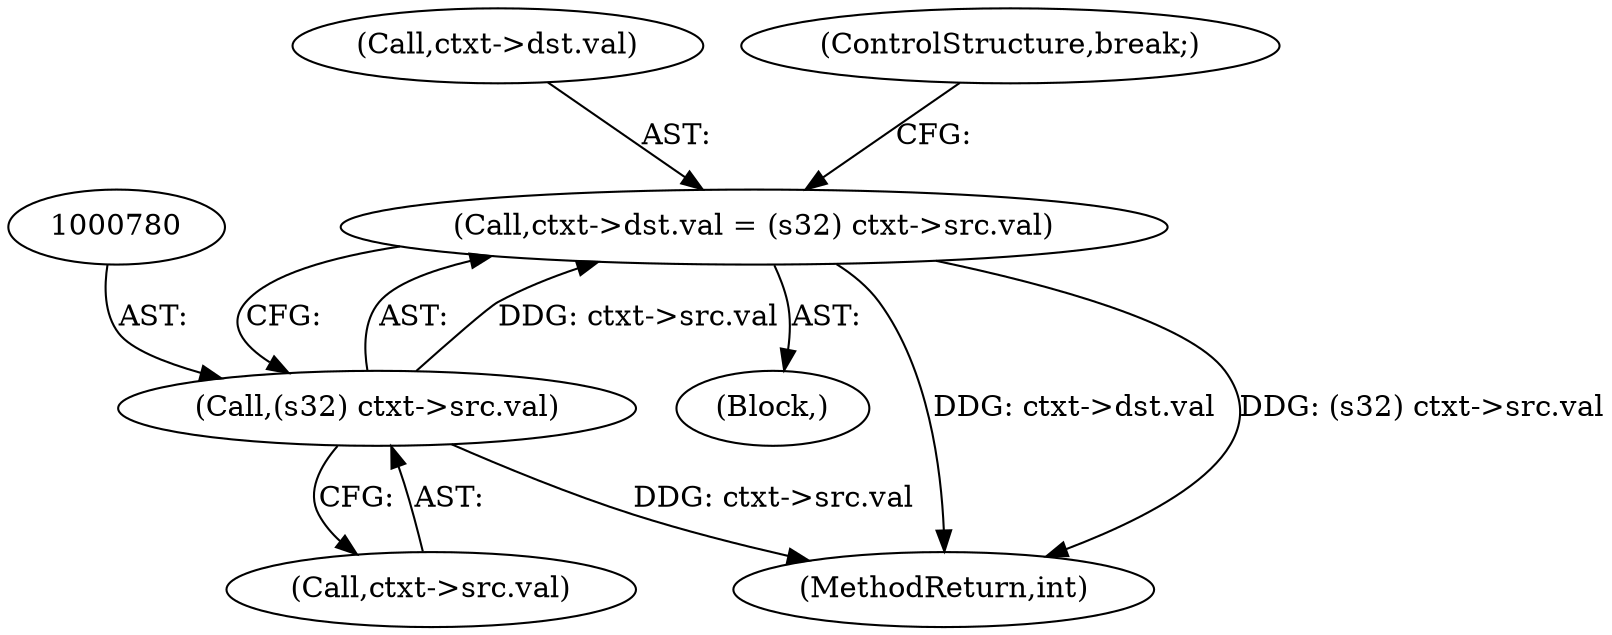 digraph "0_linux_234f3ce485d54017f15cf5e0699cff4100121601_8@pointer" {
"1000773" [label="(Call,ctxt->dst.val = (s32) ctxt->src.val)"];
"1000779" [label="(Call,(s32) ctxt->src.val)"];
"1000773" [label="(Call,ctxt->dst.val = (s32) ctxt->src.val)"];
"1000764" [label="(Block,)"];
"1000774" [label="(Call,ctxt->dst.val)"];
"1000786" [label="(ControlStructure,break;)"];
"1000781" [label="(Call,ctxt->src.val)"];
"1000779" [label="(Call,(s32) ctxt->src.val)"];
"1001480" [label="(MethodReturn,int)"];
"1000773" -> "1000764"  [label="AST: "];
"1000773" -> "1000779"  [label="CFG: "];
"1000774" -> "1000773"  [label="AST: "];
"1000779" -> "1000773"  [label="AST: "];
"1000786" -> "1000773"  [label="CFG: "];
"1000773" -> "1001480"  [label="DDG: ctxt->dst.val"];
"1000773" -> "1001480"  [label="DDG: (s32) ctxt->src.val"];
"1000779" -> "1000773"  [label="DDG: ctxt->src.val"];
"1000779" -> "1000781"  [label="CFG: "];
"1000780" -> "1000779"  [label="AST: "];
"1000781" -> "1000779"  [label="AST: "];
"1000779" -> "1001480"  [label="DDG: ctxt->src.val"];
}
